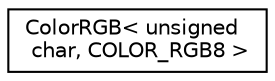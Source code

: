 digraph "Graphical Class Hierarchy"
{
 // INTERACTIVE_SVG=YES
  edge [fontname="Helvetica",fontsize="10",labelfontname="Helvetica",labelfontsize="10"];
  node [fontname="Helvetica",fontsize="10",shape=record];
  rankdir="LR";
  Node1 [label="ColorRGB\< unsigned\l char, COLOR_RGB8 \>",height=0.2,width=0.4,color="black", fillcolor="white", style="filled",URL="$d7/dff/class_color_r_g_b.html"];
}
